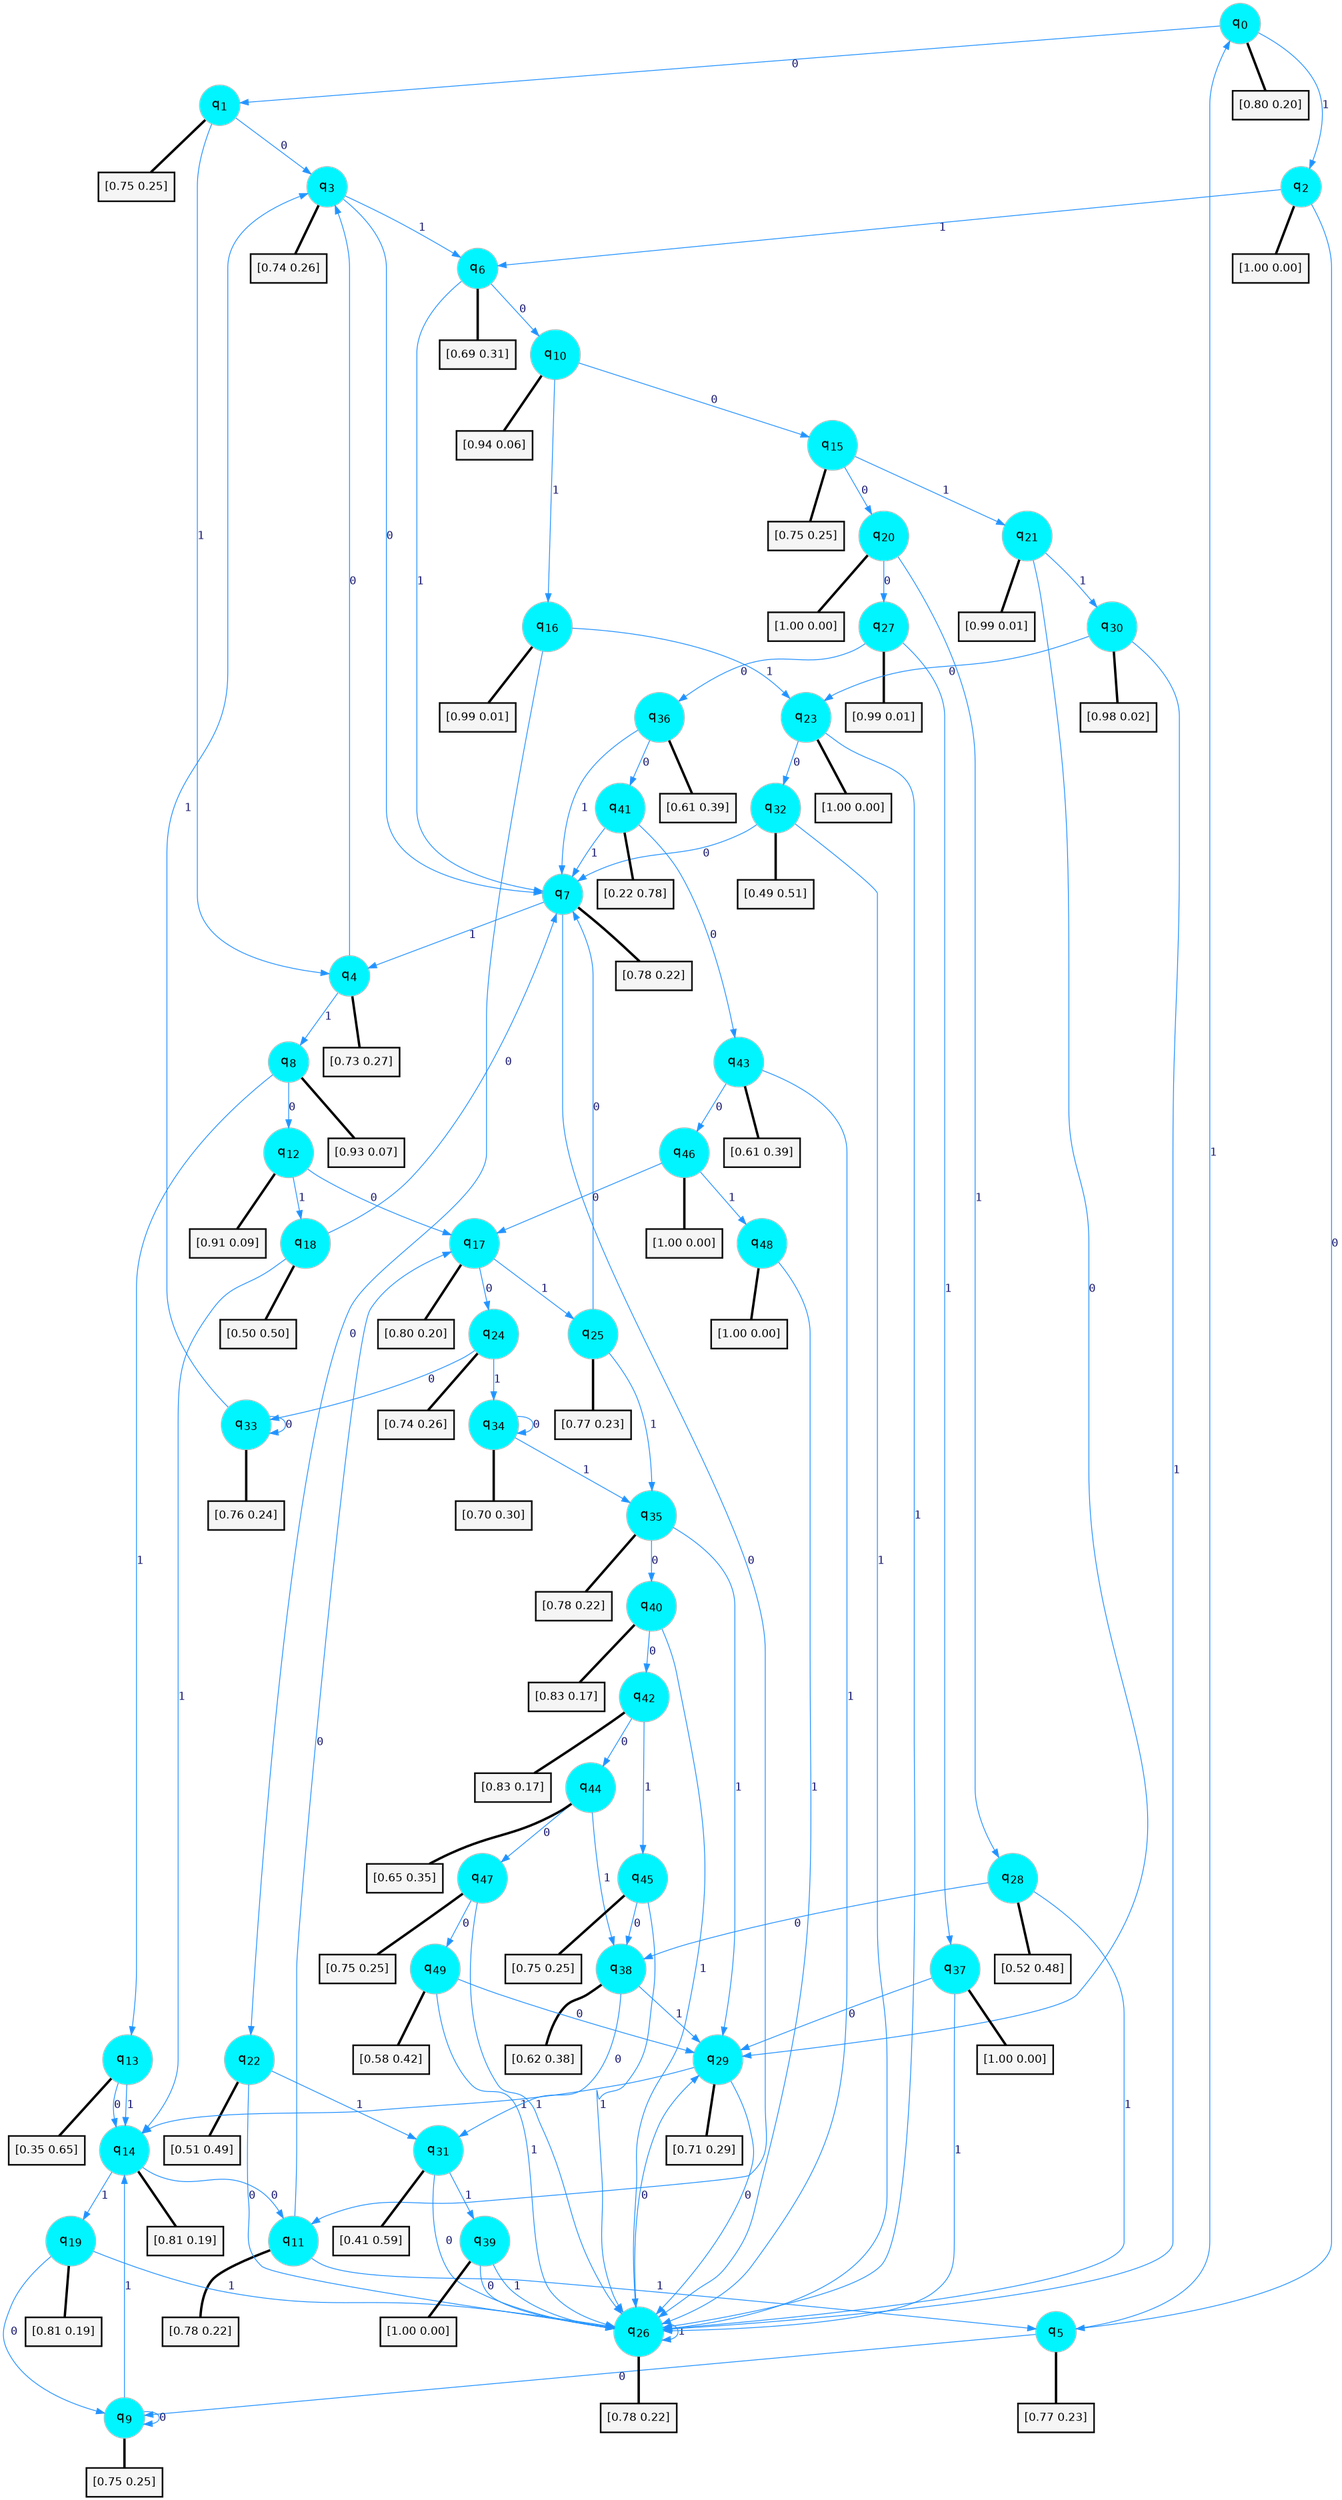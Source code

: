 digraph G {
graph [
bgcolor=transparent, dpi=300, rankdir=TD, size="40,25"];
node [
color=gray, fillcolor=turquoise1, fontcolor=black, fontname=Helvetica, fontsize=16, fontweight=bold, shape=circle, style=filled];
edge [
arrowsize=1, color=dodgerblue1, fontcolor=midnightblue, fontname=courier, fontweight=bold, penwidth=1, style=solid, weight=20];
0[label=<q<SUB>0</SUB>>];
1[label=<q<SUB>1</SUB>>];
2[label=<q<SUB>2</SUB>>];
3[label=<q<SUB>3</SUB>>];
4[label=<q<SUB>4</SUB>>];
5[label=<q<SUB>5</SUB>>];
6[label=<q<SUB>6</SUB>>];
7[label=<q<SUB>7</SUB>>];
8[label=<q<SUB>8</SUB>>];
9[label=<q<SUB>9</SUB>>];
10[label=<q<SUB>10</SUB>>];
11[label=<q<SUB>11</SUB>>];
12[label=<q<SUB>12</SUB>>];
13[label=<q<SUB>13</SUB>>];
14[label=<q<SUB>14</SUB>>];
15[label=<q<SUB>15</SUB>>];
16[label=<q<SUB>16</SUB>>];
17[label=<q<SUB>17</SUB>>];
18[label=<q<SUB>18</SUB>>];
19[label=<q<SUB>19</SUB>>];
20[label=<q<SUB>20</SUB>>];
21[label=<q<SUB>21</SUB>>];
22[label=<q<SUB>22</SUB>>];
23[label=<q<SUB>23</SUB>>];
24[label=<q<SUB>24</SUB>>];
25[label=<q<SUB>25</SUB>>];
26[label=<q<SUB>26</SUB>>];
27[label=<q<SUB>27</SUB>>];
28[label=<q<SUB>28</SUB>>];
29[label=<q<SUB>29</SUB>>];
30[label=<q<SUB>30</SUB>>];
31[label=<q<SUB>31</SUB>>];
32[label=<q<SUB>32</SUB>>];
33[label=<q<SUB>33</SUB>>];
34[label=<q<SUB>34</SUB>>];
35[label=<q<SUB>35</SUB>>];
36[label=<q<SUB>36</SUB>>];
37[label=<q<SUB>37</SUB>>];
38[label=<q<SUB>38</SUB>>];
39[label=<q<SUB>39</SUB>>];
40[label=<q<SUB>40</SUB>>];
41[label=<q<SUB>41</SUB>>];
42[label=<q<SUB>42</SUB>>];
43[label=<q<SUB>43</SUB>>];
44[label=<q<SUB>44</SUB>>];
45[label=<q<SUB>45</SUB>>];
46[label=<q<SUB>46</SUB>>];
47[label=<q<SUB>47</SUB>>];
48[label=<q<SUB>48</SUB>>];
49[label=<q<SUB>49</SUB>>];
50[label="[0.80 0.20]", shape=box,fontcolor=black, fontname=Helvetica, fontsize=14, penwidth=2, fillcolor=whitesmoke,color=black];
51[label="[0.75 0.25]", shape=box,fontcolor=black, fontname=Helvetica, fontsize=14, penwidth=2, fillcolor=whitesmoke,color=black];
52[label="[1.00 0.00]", shape=box,fontcolor=black, fontname=Helvetica, fontsize=14, penwidth=2, fillcolor=whitesmoke,color=black];
53[label="[0.74 0.26]", shape=box,fontcolor=black, fontname=Helvetica, fontsize=14, penwidth=2, fillcolor=whitesmoke,color=black];
54[label="[0.73 0.27]", shape=box,fontcolor=black, fontname=Helvetica, fontsize=14, penwidth=2, fillcolor=whitesmoke,color=black];
55[label="[0.77 0.23]", shape=box,fontcolor=black, fontname=Helvetica, fontsize=14, penwidth=2, fillcolor=whitesmoke,color=black];
56[label="[0.69 0.31]", shape=box,fontcolor=black, fontname=Helvetica, fontsize=14, penwidth=2, fillcolor=whitesmoke,color=black];
57[label="[0.78 0.22]", shape=box,fontcolor=black, fontname=Helvetica, fontsize=14, penwidth=2, fillcolor=whitesmoke,color=black];
58[label="[0.93 0.07]", shape=box,fontcolor=black, fontname=Helvetica, fontsize=14, penwidth=2, fillcolor=whitesmoke,color=black];
59[label="[0.75 0.25]", shape=box,fontcolor=black, fontname=Helvetica, fontsize=14, penwidth=2, fillcolor=whitesmoke,color=black];
60[label="[0.94 0.06]", shape=box,fontcolor=black, fontname=Helvetica, fontsize=14, penwidth=2, fillcolor=whitesmoke,color=black];
61[label="[0.78 0.22]", shape=box,fontcolor=black, fontname=Helvetica, fontsize=14, penwidth=2, fillcolor=whitesmoke,color=black];
62[label="[0.91 0.09]", shape=box,fontcolor=black, fontname=Helvetica, fontsize=14, penwidth=2, fillcolor=whitesmoke,color=black];
63[label="[0.35 0.65]", shape=box,fontcolor=black, fontname=Helvetica, fontsize=14, penwidth=2, fillcolor=whitesmoke,color=black];
64[label="[0.81 0.19]", shape=box,fontcolor=black, fontname=Helvetica, fontsize=14, penwidth=2, fillcolor=whitesmoke,color=black];
65[label="[0.75 0.25]", shape=box,fontcolor=black, fontname=Helvetica, fontsize=14, penwidth=2, fillcolor=whitesmoke,color=black];
66[label="[0.99 0.01]", shape=box,fontcolor=black, fontname=Helvetica, fontsize=14, penwidth=2, fillcolor=whitesmoke,color=black];
67[label="[0.80 0.20]", shape=box,fontcolor=black, fontname=Helvetica, fontsize=14, penwidth=2, fillcolor=whitesmoke,color=black];
68[label="[0.50 0.50]", shape=box,fontcolor=black, fontname=Helvetica, fontsize=14, penwidth=2, fillcolor=whitesmoke,color=black];
69[label="[0.81 0.19]", shape=box,fontcolor=black, fontname=Helvetica, fontsize=14, penwidth=2, fillcolor=whitesmoke,color=black];
70[label="[1.00 0.00]", shape=box,fontcolor=black, fontname=Helvetica, fontsize=14, penwidth=2, fillcolor=whitesmoke,color=black];
71[label="[0.99 0.01]", shape=box,fontcolor=black, fontname=Helvetica, fontsize=14, penwidth=2, fillcolor=whitesmoke,color=black];
72[label="[0.51 0.49]", shape=box,fontcolor=black, fontname=Helvetica, fontsize=14, penwidth=2, fillcolor=whitesmoke,color=black];
73[label="[1.00 0.00]", shape=box,fontcolor=black, fontname=Helvetica, fontsize=14, penwidth=2, fillcolor=whitesmoke,color=black];
74[label="[0.74 0.26]", shape=box,fontcolor=black, fontname=Helvetica, fontsize=14, penwidth=2, fillcolor=whitesmoke,color=black];
75[label="[0.77 0.23]", shape=box,fontcolor=black, fontname=Helvetica, fontsize=14, penwidth=2, fillcolor=whitesmoke,color=black];
76[label="[0.78 0.22]", shape=box,fontcolor=black, fontname=Helvetica, fontsize=14, penwidth=2, fillcolor=whitesmoke,color=black];
77[label="[0.99 0.01]", shape=box,fontcolor=black, fontname=Helvetica, fontsize=14, penwidth=2, fillcolor=whitesmoke,color=black];
78[label="[0.52 0.48]", shape=box,fontcolor=black, fontname=Helvetica, fontsize=14, penwidth=2, fillcolor=whitesmoke,color=black];
79[label="[0.71 0.29]", shape=box,fontcolor=black, fontname=Helvetica, fontsize=14, penwidth=2, fillcolor=whitesmoke,color=black];
80[label="[0.98 0.02]", shape=box,fontcolor=black, fontname=Helvetica, fontsize=14, penwidth=2, fillcolor=whitesmoke,color=black];
81[label="[0.41 0.59]", shape=box,fontcolor=black, fontname=Helvetica, fontsize=14, penwidth=2, fillcolor=whitesmoke,color=black];
82[label="[0.49 0.51]", shape=box,fontcolor=black, fontname=Helvetica, fontsize=14, penwidth=2, fillcolor=whitesmoke,color=black];
83[label="[0.76 0.24]", shape=box,fontcolor=black, fontname=Helvetica, fontsize=14, penwidth=2, fillcolor=whitesmoke,color=black];
84[label="[0.70 0.30]", shape=box,fontcolor=black, fontname=Helvetica, fontsize=14, penwidth=2, fillcolor=whitesmoke,color=black];
85[label="[0.78 0.22]", shape=box,fontcolor=black, fontname=Helvetica, fontsize=14, penwidth=2, fillcolor=whitesmoke,color=black];
86[label="[0.61 0.39]", shape=box,fontcolor=black, fontname=Helvetica, fontsize=14, penwidth=2, fillcolor=whitesmoke,color=black];
87[label="[1.00 0.00]", shape=box,fontcolor=black, fontname=Helvetica, fontsize=14, penwidth=2, fillcolor=whitesmoke,color=black];
88[label="[0.62 0.38]", shape=box,fontcolor=black, fontname=Helvetica, fontsize=14, penwidth=2, fillcolor=whitesmoke,color=black];
89[label="[1.00 0.00]", shape=box,fontcolor=black, fontname=Helvetica, fontsize=14, penwidth=2, fillcolor=whitesmoke,color=black];
90[label="[0.83 0.17]", shape=box,fontcolor=black, fontname=Helvetica, fontsize=14, penwidth=2, fillcolor=whitesmoke,color=black];
91[label="[0.22 0.78]", shape=box,fontcolor=black, fontname=Helvetica, fontsize=14, penwidth=2, fillcolor=whitesmoke,color=black];
92[label="[0.83 0.17]", shape=box,fontcolor=black, fontname=Helvetica, fontsize=14, penwidth=2, fillcolor=whitesmoke,color=black];
93[label="[0.61 0.39]", shape=box,fontcolor=black, fontname=Helvetica, fontsize=14, penwidth=2, fillcolor=whitesmoke,color=black];
94[label="[0.65 0.35]", shape=box,fontcolor=black, fontname=Helvetica, fontsize=14, penwidth=2, fillcolor=whitesmoke,color=black];
95[label="[0.75 0.25]", shape=box,fontcolor=black, fontname=Helvetica, fontsize=14, penwidth=2, fillcolor=whitesmoke,color=black];
96[label="[1.00 0.00]", shape=box,fontcolor=black, fontname=Helvetica, fontsize=14, penwidth=2, fillcolor=whitesmoke,color=black];
97[label="[0.75 0.25]", shape=box,fontcolor=black, fontname=Helvetica, fontsize=14, penwidth=2, fillcolor=whitesmoke,color=black];
98[label="[1.00 0.00]", shape=box,fontcolor=black, fontname=Helvetica, fontsize=14, penwidth=2, fillcolor=whitesmoke,color=black];
99[label="[0.58 0.42]", shape=box,fontcolor=black, fontname=Helvetica, fontsize=14, penwidth=2, fillcolor=whitesmoke,color=black];
0->1 [label=0];
0->2 [label=1];
0->50 [arrowhead=none, penwidth=3,color=black];
1->3 [label=0];
1->4 [label=1];
1->51 [arrowhead=none, penwidth=3,color=black];
2->5 [label=0];
2->6 [label=1];
2->52 [arrowhead=none, penwidth=3,color=black];
3->7 [label=0];
3->6 [label=1];
3->53 [arrowhead=none, penwidth=3,color=black];
4->3 [label=0];
4->8 [label=1];
4->54 [arrowhead=none, penwidth=3,color=black];
5->9 [label=0];
5->0 [label=1];
5->55 [arrowhead=none, penwidth=3,color=black];
6->10 [label=0];
6->7 [label=1];
6->56 [arrowhead=none, penwidth=3,color=black];
7->11 [label=0];
7->4 [label=1];
7->57 [arrowhead=none, penwidth=3,color=black];
8->12 [label=0];
8->13 [label=1];
8->58 [arrowhead=none, penwidth=3,color=black];
9->9 [label=0];
9->14 [label=1];
9->59 [arrowhead=none, penwidth=3,color=black];
10->15 [label=0];
10->16 [label=1];
10->60 [arrowhead=none, penwidth=3,color=black];
11->17 [label=0];
11->5 [label=1];
11->61 [arrowhead=none, penwidth=3,color=black];
12->17 [label=0];
12->18 [label=1];
12->62 [arrowhead=none, penwidth=3,color=black];
13->14 [label=0];
13->14 [label=1];
13->63 [arrowhead=none, penwidth=3,color=black];
14->11 [label=0];
14->19 [label=1];
14->64 [arrowhead=none, penwidth=3,color=black];
15->20 [label=0];
15->21 [label=1];
15->65 [arrowhead=none, penwidth=3,color=black];
16->22 [label=0];
16->23 [label=1];
16->66 [arrowhead=none, penwidth=3,color=black];
17->24 [label=0];
17->25 [label=1];
17->67 [arrowhead=none, penwidth=3,color=black];
18->7 [label=0];
18->14 [label=1];
18->68 [arrowhead=none, penwidth=3,color=black];
19->9 [label=0];
19->26 [label=1];
19->69 [arrowhead=none, penwidth=3,color=black];
20->27 [label=0];
20->28 [label=1];
20->70 [arrowhead=none, penwidth=3,color=black];
21->29 [label=0];
21->30 [label=1];
21->71 [arrowhead=none, penwidth=3,color=black];
22->26 [label=0];
22->31 [label=1];
22->72 [arrowhead=none, penwidth=3,color=black];
23->32 [label=0];
23->26 [label=1];
23->73 [arrowhead=none, penwidth=3,color=black];
24->33 [label=0];
24->34 [label=1];
24->74 [arrowhead=none, penwidth=3,color=black];
25->7 [label=0];
25->35 [label=1];
25->75 [arrowhead=none, penwidth=3,color=black];
26->29 [label=0];
26->26 [label=1];
26->76 [arrowhead=none, penwidth=3,color=black];
27->36 [label=0];
27->37 [label=1];
27->77 [arrowhead=none, penwidth=3,color=black];
28->38 [label=0];
28->26 [label=1];
28->78 [arrowhead=none, penwidth=3,color=black];
29->26 [label=0];
29->14 [label=1];
29->79 [arrowhead=none, penwidth=3,color=black];
30->23 [label=0];
30->26 [label=1];
30->80 [arrowhead=none, penwidth=3,color=black];
31->26 [label=0];
31->39 [label=1];
31->81 [arrowhead=none, penwidth=3,color=black];
32->7 [label=0];
32->26 [label=1];
32->82 [arrowhead=none, penwidth=3,color=black];
33->33 [label=0];
33->3 [label=1];
33->83 [arrowhead=none, penwidth=3,color=black];
34->34 [label=0];
34->35 [label=1];
34->84 [arrowhead=none, penwidth=3,color=black];
35->40 [label=0];
35->29 [label=1];
35->85 [arrowhead=none, penwidth=3,color=black];
36->41 [label=0];
36->7 [label=1];
36->86 [arrowhead=none, penwidth=3,color=black];
37->29 [label=0];
37->26 [label=1];
37->87 [arrowhead=none, penwidth=3,color=black];
38->31 [label=0];
38->29 [label=1];
38->88 [arrowhead=none, penwidth=3,color=black];
39->26 [label=0];
39->26 [label=1];
39->89 [arrowhead=none, penwidth=3,color=black];
40->42 [label=0];
40->26 [label=1];
40->90 [arrowhead=none, penwidth=3,color=black];
41->43 [label=0];
41->7 [label=1];
41->91 [arrowhead=none, penwidth=3,color=black];
42->44 [label=0];
42->45 [label=1];
42->92 [arrowhead=none, penwidth=3,color=black];
43->46 [label=0];
43->26 [label=1];
43->93 [arrowhead=none, penwidth=3,color=black];
44->47 [label=0];
44->38 [label=1];
44->94 [arrowhead=none, penwidth=3,color=black];
45->38 [label=0];
45->26 [label=1];
45->95 [arrowhead=none, penwidth=3,color=black];
46->17 [label=0];
46->48 [label=1];
46->96 [arrowhead=none, penwidth=3,color=black];
47->49 [label=0];
47->26 [label=1];
47->97 [arrowhead=none, penwidth=3,color=black];
48->26 [label=1];
48->98 [arrowhead=none, penwidth=3,color=black];
49->29 [label=0];
49->26 [label=1];
49->99 [arrowhead=none, penwidth=3,color=black];
}
